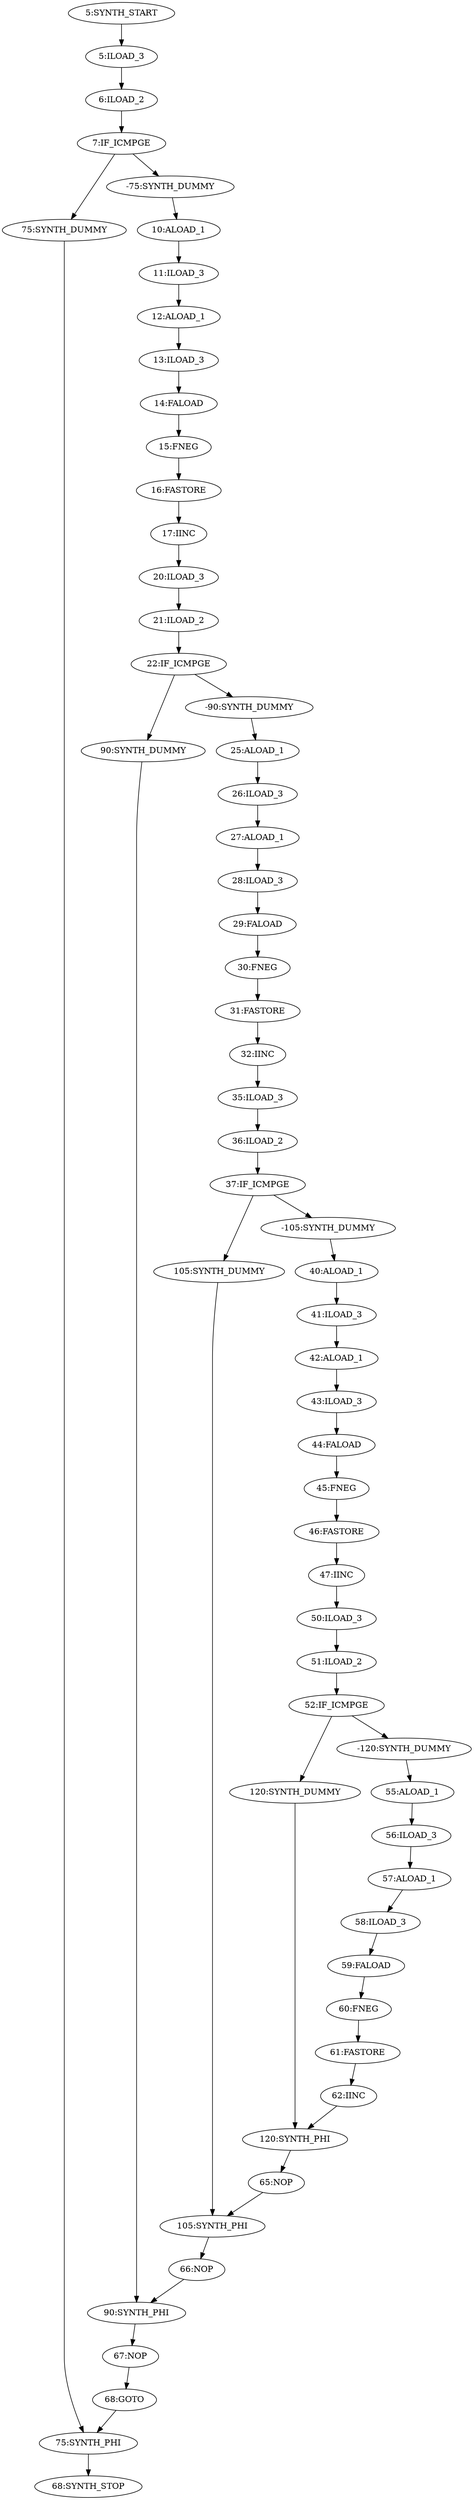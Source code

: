 digraph{
"5:SYNTH_START" -> "5:ILOAD_3";
"5:ILOAD_3" -> "6:ILOAD_2";
"6:ILOAD_2" -> "7:IF_ICMPGE";
"7:IF_ICMPGE" -> "75:SYNTH_DUMMY";
"7:IF_ICMPGE" -> "-75:SYNTH_DUMMY";
"75:SYNTH_DUMMY" -> "75:SYNTH_PHI";
"-75:SYNTH_DUMMY" -> "10:ALOAD_1";
"10:ALOAD_1" -> "11:ILOAD_3";
"11:ILOAD_3" -> "12:ALOAD_1";
"12:ALOAD_1" -> "13:ILOAD_3";
"13:ILOAD_3" -> "14:FALOAD";
"14:FALOAD" -> "15:FNEG";
"15:FNEG" -> "16:FASTORE";
"16:FASTORE" -> "17:IINC";
"17:IINC" -> "20:ILOAD_3";
"20:ILOAD_3" -> "21:ILOAD_2";
"21:ILOAD_2" -> "22:IF_ICMPGE";
"22:IF_ICMPGE" -> "90:SYNTH_DUMMY";
"22:IF_ICMPGE" -> "-90:SYNTH_DUMMY";
"90:SYNTH_DUMMY" -> "90:SYNTH_PHI";
"-90:SYNTH_DUMMY" -> "25:ALOAD_1";
"25:ALOAD_1" -> "26:ILOAD_3";
"67:NOP" -> "68:GOTO";
"68:GOTO" -> "75:SYNTH_PHI";
"26:ILOAD_3" -> "27:ALOAD_1";
"27:ALOAD_1" -> "28:ILOAD_3";
"28:ILOAD_3" -> "29:FALOAD";
"29:FALOAD" -> "30:FNEG";
"30:FNEG" -> "31:FASTORE";
"31:FASTORE" -> "32:IINC";
"32:IINC" -> "35:ILOAD_3";
"35:ILOAD_3" -> "36:ILOAD_2";
"36:ILOAD_2" -> "37:IF_ICMPGE";
"37:IF_ICMPGE" -> "105:SYNTH_DUMMY";
"37:IF_ICMPGE" -> "-105:SYNTH_DUMMY";
"105:SYNTH_DUMMY" -> "105:SYNTH_PHI";
"-105:SYNTH_DUMMY" -> "40:ALOAD_1";
"40:ALOAD_1" -> "41:ILOAD_3";
"66:NOP" -> "90:SYNTH_PHI";
"41:ILOAD_3" -> "42:ALOAD_1";
"42:ALOAD_1" -> "43:ILOAD_3";
"43:ILOAD_3" -> "44:FALOAD";
"44:FALOAD" -> "45:FNEG";
"45:FNEG" -> "46:FASTORE";
"46:FASTORE" -> "47:IINC";
"47:IINC" -> "50:ILOAD_3";
"50:ILOAD_3" -> "51:ILOAD_2";
"51:ILOAD_2" -> "52:IF_ICMPGE";
"52:IF_ICMPGE" -> "120:SYNTH_DUMMY";
"52:IF_ICMPGE" -> "-120:SYNTH_DUMMY";
"120:SYNTH_DUMMY" -> "120:SYNTH_PHI";
"-120:SYNTH_DUMMY" -> "55:ALOAD_1";
"55:ALOAD_1" -> "56:ILOAD_3";
"65:NOP" -> "105:SYNTH_PHI";
"56:ILOAD_3" -> "57:ALOAD_1";
"57:ALOAD_1" -> "58:ILOAD_3";
"58:ILOAD_3" -> "59:FALOAD";
"59:FALOAD" -> "60:FNEG";
"60:FNEG" -> "61:FASTORE";
"61:FASTORE" -> "62:IINC";
"62:IINC" -> "120:SYNTH_PHI";
"120:SYNTH_PHI" -> "65:NOP";
"105:SYNTH_PHI" -> "66:NOP";
"90:SYNTH_PHI" -> "67:NOP";
"75:SYNTH_PHI" -> "68:SYNTH_STOP";
}